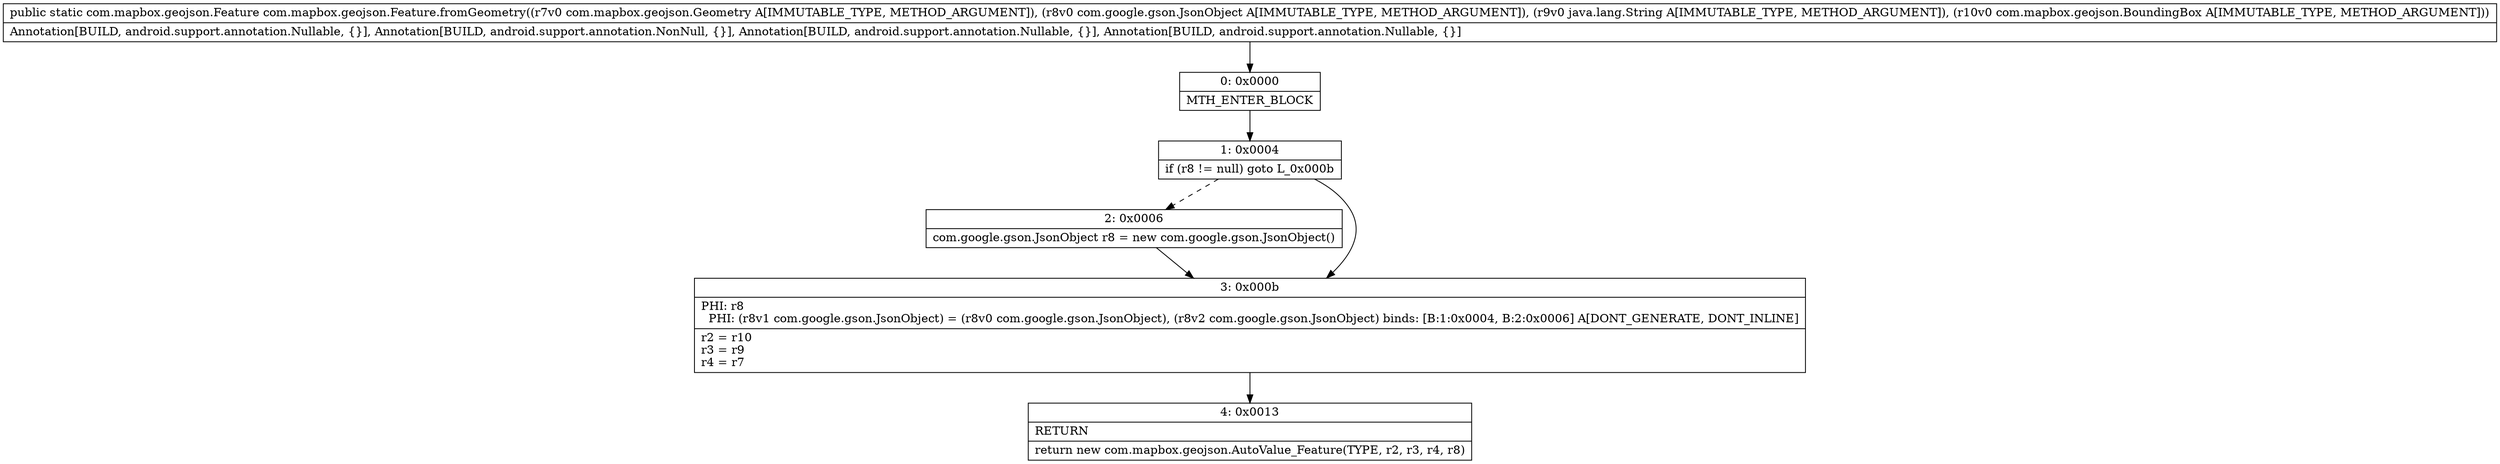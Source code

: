 digraph "CFG forcom.mapbox.geojson.Feature.fromGeometry(Lcom\/mapbox\/geojson\/Geometry;Lcom\/google\/gson\/JsonObject;Ljava\/lang\/String;Lcom\/mapbox\/geojson\/BoundingBox;)Lcom\/mapbox\/geojson\/Feature;" {
Node_0 [shape=record,label="{0\:\ 0x0000|MTH_ENTER_BLOCK\l}"];
Node_1 [shape=record,label="{1\:\ 0x0004|if (r8 != null) goto L_0x000b\l}"];
Node_2 [shape=record,label="{2\:\ 0x0006|com.google.gson.JsonObject r8 = new com.google.gson.JsonObject()\l}"];
Node_3 [shape=record,label="{3\:\ 0x000b|PHI: r8 \l  PHI: (r8v1 com.google.gson.JsonObject) = (r8v0 com.google.gson.JsonObject), (r8v2 com.google.gson.JsonObject) binds: [B:1:0x0004, B:2:0x0006] A[DONT_GENERATE, DONT_INLINE]\l|r2 = r10\lr3 = r9\lr4 = r7\l}"];
Node_4 [shape=record,label="{4\:\ 0x0013|RETURN\l|return new com.mapbox.geojson.AutoValue_Feature(TYPE, r2, r3, r4, r8)\l}"];
MethodNode[shape=record,label="{public static com.mapbox.geojson.Feature com.mapbox.geojson.Feature.fromGeometry((r7v0 com.mapbox.geojson.Geometry A[IMMUTABLE_TYPE, METHOD_ARGUMENT]), (r8v0 com.google.gson.JsonObject A[IMMUTABLE_TYPE, METHOD_ARGUMENT]), (r9v0 java.lang.String A[IMMUTABLE_TYPE, METHOD_ARGUMENT]), (r10v0 com.mapbox.geojson.BoundingBox A[IMMUTABLE_TYPE, METHOD_ARGUMENT]))  | Annotation[BUILD, android.support.annotation.Nullable, \{\}], Annotation[BUILD, android.support.annotation.NonNull, \{\}], Annotation[BUILD, android.support.annotation.Nullable, \{\}], Annotation[BUILD, android.support.annotation.Nullable, \{\}]\l}"];
MethodNode -> Node_0;
Node_0 -> Node_1;
Node_1 -> Node_2[style=dashed];
Node_1 -> Node_3;
Node_2 -> Node_3;
Node_3 -> Node_4;
}

